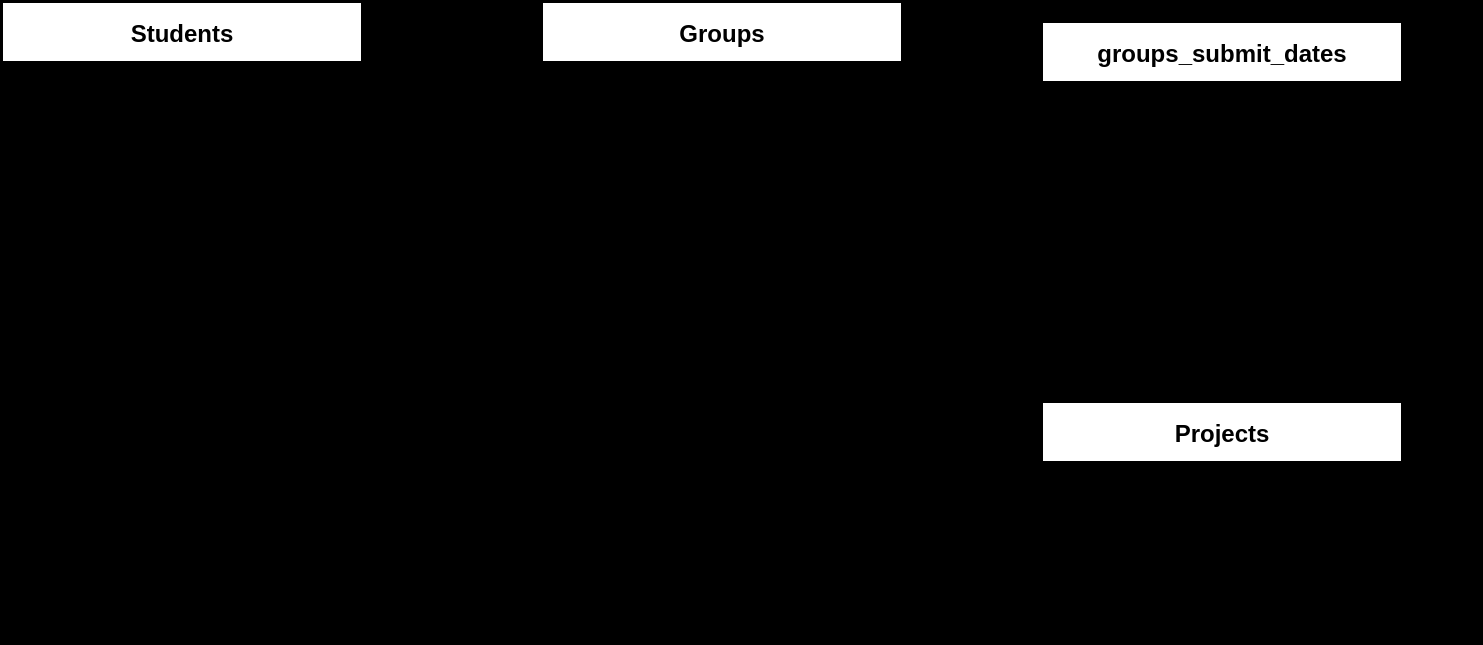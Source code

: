 <mxfile>
    <diagram id="D_WcS2-JJYFtkL73KbFf" name="Project.db Entities">
        <mxGraphModel dx="769" dy="563" grid="0" gridSize="10" guides="1" tooltips="1" connect="1" arrows="1" fold="1" page="1" pageScale="1" pageWidth="850" pageHeight="1100" background="#000000" math="0" shadow="0">
            <root>
                <mxCell id="0"/>
                <mxCell id="1" parent="0"/>
                <mxCell id="o3E-WvTK4Vj7PtoOEk9Z-1" value="Students" style="shape=table;startSize=30;container=1;collapsible=1;childLayout=tableLayout;fixedRows=1;rowLines=0;fontStyle=1;align=center;resizeLast=1;rounded=0;" parent="1" vertex="1">
                    <mxGeometry x="40" y="110" width="180" height="120" as="geometry"/>
                </mxCell>
                <mxCell id="o3E-WvTK4Vj7PtoOEk9Z-2" value="" style="shape=tableRow;horizontal=0;startSize=0;swimlaneHead=0;swimlaneBody=0;fillColor=none;collapsible=0;dropTarget=0;points=[[0,0.5],[1,0.5]];portConstraint=eastwest;top=0;left=0;right=0;bottom=1;rounded=1;" parent="o3E-WvTK4Vj7PtoOEk9Z-1" vertex="1">
                    <mxGeometry y="30" width="180" height="30" as="geometry"/>
                </mxCell>
                <mxCell id="o3E-WvTK4Vj7PtoOEk9Z-3" value="PK" style="shape=partialRectangle;connectable=0;fillColor=none;top=0;left=0;bottom=0;right=0;fontStyle=1;overflow=hidden;rounded=1;" parent="o3E-WvTK4Vj7PtoOEk9Z-2" vertex="1">
                    <mxGeometry width="30" height="30" as="geometry">
                        <mxRectangle width="30" height="30" as="alternateBounds"/>
                    </mxGeometry>
                </mxCell>
                <mxCell id="o3E-WvTK4Vj7PtoOEk9Z-4" value="id" style="shape=partialRectangle;connectable=0;fillColor=none;top=0;left=0;bottom=0;right=0;align=left;spacingLeft=6;fontStyle=5;overflow=hidden;rounded=1;" parent="o3E-WvTK4Vj7PtoOEk9Z-2" vertex="1">
                    <mxGeometry x="30" width="150" height="30" as="geometry">
                        <mxRectangle width="150" height="30" as="alternateBounds"/>
                    </mxGeometry>
                </mxCell>
                <mxCell id="o3E-WvTK4Vj7PtoOEk9Z-5" value="" style="shape=tableRow;horizontal=0;startSize=0;swimlaneHead=0;swimlaneBody=0;fillColor=none;collapsible=0;dropTarget=0;points=[[0,0.5],[1,0.5]];portConstraint=eastwest;top=0;left=0;right=0;bottom=0;rounded=1;" parent="o3E-WvTK4Vj7PtoOEk9Z-1" vertex="1">
                    <mxGeometry y="60" width="180" height="30" as="geometry"/>
                </mxCell>
                <mxCell id="o3E-WvTK4Vj7PtoOEk9Z-6" value="" style="shape=partialRectangle;connectable=0;fillColor=none;top=0;left=0;bottom=0;right=0;editable=1;overflow=hidden;rounded=1;" parent="o3E-WvTK4Vj7PtoOEk9Z-5" vertex="1">
                    <mxGeometry width="30" height="30" as="geometry">
                        <mxRectangle width="30" height="30" as="alternateBounds"/>
                    </mxGeometry>
                </mxCell>
                <mxCell id="o3E-WvTK4Vj7PtoOEk9Z-7" value="student_name" style="shape=partialRectangle;connectable=0;fillColor=none;top=0;left=0;bottom=0;right=0;align=left;spacingLeft=6;overflow=hidden;rounded=1;fontStyle=1" parent="o3E-WvTK4Vj7PtoOEk9Z-5" vertex="1">
                    <mxGeometry x="30" width="150" height="30" as="geometry">
                        <mxRectangle width="150" height="30" as="alternateBounds"/>
                    </mxGeometry>
                </mxCell>
                <mxCell id="o3E-WvTK4Vj7PtoOEk9Z-8" value="" style="shape=tableRow;horizontal=0;startSize=0;swimlaneHead=0;swimlaneBody=0;fillColor=none;collapsible=0;dropTarget=0;points=[[0,0.5],[1,0.5]];portConstraint=eastwest;top=0;left=0;right=0;bottom=0;rounded=1;" parent="o3E-WvTK4Vj7PtoOEk9Z-1" vertex="1">
                    <mxGeometry y="90" width="180" height="30" as="geometry"/>
                </mxCell>
                <mxCell id="o3E-WvTK4Vj7PtoOEk9Z-9" value="FK" style="shape=partialRectangle;connectable=0;fillColor=none;top=0;left=0;bottom=0;right=0;editable=1;overflow=hidden;rounded=1;" parent="o3E-WvTK4Vj7PtoOEk9Z-8" vertex="1">
                    <mxGeometry width="30" height="30" as="geometry">
                        <mxRectangle width="30" height="30" as="alternateBounds"/>
                    </mxGeometry>
                </mxCell>
                <mxCell id="o3E-WvTK4Vj7PtoOEk9Z-10" value="group_id" style="shape=partialRectangle;connectable=0;fillColor=none;top=0;left=0;bottom=0;right=0;align=left;spacingLeft=6;overflow=hidden;rounded=1;fontStyle=1" parent="o3E-WvTK4Vj7PtoOEk9Z-8" vertex="1">
                    <mxGeometry x="30" width="150" height="30" as="geometry">
                        <mxRectangle width="150" height="30" as="alternateBounds"/>
                    </mxGeometry>
                </mxCell>
                <mxCell id="o3E-WvTK4Vj7PtoOEk9Z-14" value="Groups" style="shape=table;startSize=30;container=1;collapsible=1;childLayout=tableLayout;fixedRows=1;rowLines=0;fontStyle=1;align=center;resizeLast=1;rounded=0;" parent="1" vertex="1">
                    <mxGeometry x="310" y="110" width="180" height="90" as="geometry"/>
                </mxCell>
                <mxCell id="o3E-WvTK4Vj7PtoOEk9Z-15" value="" style="shape=tableRow;horizontal=0;startSize=0;swimlaneHead=0;swimlaneBody=0;fillColor=none;collapsible=0;dropTarget=0;points=[[0,0.5],[1,0.5]];portConstraint=eastwest;top=0;left=0;right=0;bottom=1;rounded=1;" parent="o3E-WvTK4Vj7PtoOEk9Z-14" vertex="1">
                    <mxGeometry y="30" width="180" height="30" as="geometry"/>
                </mxCell>
                <mxCell id="o3E-WvTK4Vj7PtoOEk9Z-16" value="PK" style="shape=partialRectangle;connectable=0;fillColor=none;top=0;left=0;bottom=0;right=0;fontStyle=1;overflow=hidden;rounded=1;" parent="o3E-WvTK4Vj7PtoOEk9Z-15" vertex="1">
                    <mxGeometry width="30" height="30" as="geometry">
                        <mxRectangle width="30" height="30" as="alternateBounds"/>
                    </mxGeometry>
                </mxCell>
                <mxCell id="o3E-WvTK4Vj7PtoOEk9Z-17" value="id" style="shape=partialRectangle;connectable=0;fillColor=none;top=0;left=0;bottom=0;right=0;align=left;spacingLeft=6;fontStyle=5;overflow=hidden;rounded=1;" parent="o3E-WvTK4Vj7PtoOEk9Z-15" vertex="1">
                    <mxGeometry x="30" width="150" height="30" as="geometry">
                        <mxRectangle width="150" height="30" as="alternateBounds"/>
                    </mxGeometry>
                </mxCell>
                <mxCell id="o3E-WvTK4Vj7PtoOEk9Z-18" value="" style="shape=tableRow;horizontal=0;startSize=0;swimlaneHead=0;swimlaneBody=0;fillColor=none;collapsible=0;dropTarget=0;points=[[0,0.5],[1,0.5]];portConstraint=eastwest;top=0;left=0;right=0;bottom=0;rounded=1;" parent="o3E-WvTK4Vj7PtoOEk9Z-14" vertex="1">
                    <mxGeometry y="60" width="180" height="30" as="geometry"/>
                </mxCell>
                <mxCell id="o3E-WvTK4Vj7PtoOEk9Z-19" value="" style="shape=partialRectangle;connectable=0;fillColor=none;top=0;left=0;bottom=0;right=0;editable=1;overflow=hidden;rounded=1;" parent="o3E-WvTK4Vj7PtoOEk9Z-18" vertex="1">
                    <mxGeometry width="30" height="30" as="geometry">
                        <mxRectangle width="30" height="30" as="alternateBounds"/>
                    </mxGeometry>
                </mxCell>
                <mxCell id="o3E-WvTK4Vj7PtoOEk9Z-20" value="group_name" style="shape=partialRectangle;connectable=0;fillColor=none;top=0;left=0;bottom=0;right=0;align=left;spacingLeft=6;overflow=hidden;rounded=1;fontStyle=1" parent="o3E-WvTK4Vj7PtoOEk9Z-18" vertex="1">
                    <mxGeometry x="30" width="150" height="30" as="geometry">
                        <mxRectangle width="150" height="30" as="alternateBounds"/>
                    </mxGeometry>
                </mxCell>
                <mxCell id="o3E-WvTK4Vj7PtoOEk9Z-27" value="Projects" style="shape=table;startSize=30;container=1;collapsible=1;childLayout=tableLayout;fixedRows=1;rowLines=0;fontStyle=1;align=center;resizeLast=1;rounded=0;" parent="1" vertex="1">
                    <mxGeometry x="560" y="310" width="180" height="120" as="geometry"/>
                </mxCell>
                <mxCell id="o3E-WvTK4Vj7PtoOEk9Z-28" value="" style="shape=tableRow;horizontal=0;startSize=0;swimlaneHead=0;swimlaneBody=0;fillColor=none;collapsible=0;dropTarget=0;points=[[0,0.5],[1,0.5]];portConstraint=eastwest;top=0;left=0;right=0;bottom=1;rounded=1;" parent="o3E-WvTK4Vj7PtoOEk9Z-27" vertex="1">
                    <mxGeometry y="30" width="180" height="30" as="geometry"/>
                </mxCell>
                <mxCell id="o3E-WvTK4Vj7PtoOEk9Z-29" value="PK" style="shape=partialRectangle;connectable=0;fillColor=none;top=0;left=0;bottom=0;right=0;fontStyle=1;overflow=hidden;rounded=1;" parent="o3E-WvTK4Vj7PtoOEk9Z-28" vertex="1">
                    <mxGeometry width="30" height="30" as="geometry">
                        <mxRectangle width="30" height="30" as="alternateBounds"/>
                    </mxGeometry>
                </mxCell>
                <mxCell id="o3E-WvTK4Vj7PtoOEk9Z-30" value="id" style="shape=partialRectangle;connectable=0;fillColor=none;top=0;left=0;bottom=0;right=0;align=left;spacingLeft=6;fontStyle=5;overflow=hidden;rounded=1;" parent="o3E-WvTK4Vj7PtoOEk9Z-28" vertex="1">
                    <mxGeometry x="30" width="150" height="30" as="geometry">
                        <mxRectangle width="150" height="30" as="alternateBounds"/>
                    </mxGeometry>
                </mxCell>
                <mxCell id="o3E-WvTK4Vj7PtoOEk9Z-31" value="" style="shape=tableRow;horizontal=0;startSize=0;swimlaneHead=0;swimlaneBody=0;fillColor=none;collapsible=0;dropTarget=0;points=[[0,0.5],[1,0.5]];portConstraint=eastwest;top=0;left=0;right=0;bottom=0;rounded=1;" parent="o3E-WvTK4Vj7PtoOEk9Z-27" vertex="1">
                    <mxGeometry y="60" width="180" height="30" as="geometry"/>
                </mxCell>
                <mxCell id="o3E-WvTK4Vj7PtoOEk9Z-32" value="" style="shape=partialRectangle;connectable=0;fillColor=none;top=0;left=0;bottom=0;right=0;editable=1;overflow=hidden;rounded=1;" parent="o3E-WvTK4Vj7PtoOEk9Z-31" vertex="1">
                    <mxGeometry width="30" height="30" as="geometry">
                        <mxRectangle width="30" height="30" as="alternateBounds"/>
                    </mxGeometry>
                </mxCell>
                <mxCell id="o3E-WvTK4Vj7PtoOEk9Z-33" value="description" style="shape=partialRectangle;connectable=0;fillColor=none;top=0;left=0;bottom=0;right=0;align=left;spacingLeft=6;overflow=hidden;rounded=1;fontStyle=1" parent="o3E-WvTK4Vj7PtoOEk9Z-31" vertex="1">
                    <mxGeometry x="30" width="150" height="30" as="geometry">
                        <mxRectangle width="150" height="30" as="alternateBounds"/>
                    </mxGeometry>
                </mxCell>
                <mxCell id="o3E-WvTK4Vj7PtoOEk9Z-34" value="" style="shape=tableRow;horizontal=0;startSize=0;swimlaneHead=0;swimlaneBody=0;fillColor=none;collapsible=0;dropTarget=0;points=[[0,0.5],[1,0.5]];portConstraint=eastwest;top=0;left=0;right=0;bottom=0;rounded=1;" parent="o3E-WvTK4Vj7PtoOEk9Z-27" vertex="1">
                    <mxGeometry y="90" width="180" height="30" as="geometry"/>
                </mxCell>
                <mxCell id="o3E-WvTK4Vj7PtoOEk9Z-35" value="" style="shape=partialRectangle;connectable=0;fillColor=none;top=0;left=0;bottom=0;right=0;editable=1;overflow=hidden;rounded=1;" parent="o3E-WvTK4Vj7PtoOEk9Z-34" vertex="1">
                    <mxGeometry width="30" height="30" as="geometry">
                        <mxRectangle width="30" height="30" as="alternateBounds"/>
                    </mxGeometry>
                </mxCell>
                <mxCell id="o3E-WvTK4Vj7PtoOEk9Z-36" value="due_date" style="shape=partialRectangle;connectable=0;fillColor=none;top=0;left=0;bottom=0;right=0;align=left;spacingLeft=6;overflow=hidden;rounded=1;fontStyle=1" parent="o3E-WvTK4Vj7PtoOEk9Z-34" vertex="1">
                    <mxGeometry x="30" width="150" height="30" as="geometry">
                        <mxRectangle width="150" height="30" as="alternateBounds"/>
                    </mxGeometry>
                </mxCell>
                <mxCell id="FeZMoFCSwG7b7MJP59pV-14" value="groups_submit_dates" style="shape=table;startSize=30;container=1;collapsible=1;childLayout=tableLayout;fixedRows=1;rowLines=0;fontStyle=1;align=center;resizeLast=1;" parent="1" vertex="1">
                    <mxGeometry x="560" y="120" width="180" height="120" as="geometry"/>
                </mxCell>
                <mxCell id="FeZMoFCSwG7b7MJP59pV-15" value="" style="shape=tableRow;horizontal=0;startSize=0;swimlaneHead=0;swimlaneBody=0;fillColor=none;collapsible=0;dropTarget=0;points=[[0,0.5],[1,0.5]];portConstraint=eastwest;top=0;left=0;right=0;bottom=0;" parent="FeZMoFCSwG7b7MJP59pV-14" vertex="1">
                    <mxGeometry y="30" width="180" height="30" as="geometry"/>
                </mxCell>
                <mxCell id="FeZMoFCSwG7b7MJP59pV-16" value="PK,FK1" style="shape=partialRectangle;connectable=0;fillColor=none;top=0;left=0;bottom=0;right=0;fontStyle=1;overflow=hidden;" parent="FeZMoFCSwG7b7MJP59pV-15" vertex="1">
                    <mxGeometry width="60" height="30" as="geometry">
                        <mxRectangle width="60" height="30" as="alternateBounds"/>
                    </mxGeometry>
                </mxCell>
                <mxCell id="FeZMoFCSwG7b7MJP59pV-17" value="project_id" style="shape=partialRectangle;connectable=0;fillColor=none;top=0;left=0;bottom=0;right=0;align=left;spacingLeft=6;fontStyle=5;overflow=hidden;" parent="FeZMoFCSwG7b7MJP59pV-15" vertex="1">
                    <mxGeometry x="60" width="120" height="30" as="geometry">
                        <mxRectangle width="120" height="30" as="alternateBounds"/>
                    </mxGeometry>
                </mxCell>
                <mxCell id="FeZMoFCSwG7b7MJP59pV-18" value="" style="shape=tableRow;horizontal=0;startSize=0;swimlaneHead=0;swimlaneBody=0;fillColor=none;collapsible=0;dropTarget=0;points=[[0,0.5],[1,0.5]];portConstraint=eastwest;top=0;left=0;right=0;bottom=1;" parent="FeZMoFCSwG7b7MJP59pV-14" vertex="1">
                    <mxGeometry y="60" width="180" height="30" as="geometry"/>
                </mxCell>
                <mxCell id="FeZMoFCSwG7b7MJP59pV-19" value="PK,FK2" style="shape=partialRectangle;connectable=0;fillColor=none;top=0;left=0;bottom=0;right=0;fontStyle=1;overflow=hidden;" parent="FeZMoFCSwG7b7MJP59pV-18" vertex="1">
                    <mxGeometry width="60" height="30" as="geometry">
                        <mxRectangle width="60" height="30" as="alternateBounds"/>
                    </mxGeometry>
                </mxCell>
                <mxCell id="FeZMoFCSwG7b7MJP59pV-20" value="group_id" style="shape=partialRectangle;connectable=0;fillColor=none;top=0;left=0;bottom=0;right=0;align=left;spacingLeft=6;fontStyle=5;overflow=hidden;" parent="FeZMoFCSwG7b7MJP59pV-18" vertex="1">
                    <mxGeometry x="60" width="120" height="30" as="geometry">
                        <mxRectangle width="120" height="30" as="alternateBounds"/>
                    </mxGeometry>
                </mxCell>
                <mxCell id="FeZMoFCSwG7b7MJP59pV-21" value="" style="shape=tableRow;horizontal=0;startSize=0;swimlaneHead=0;swimlaneBody=0;fillColor=none;collapsible=0;dropTarget=0;points=[[0,0.5],[1,0.5]];portConstraint=eastwest;top=0;left=0;right=0;bottom=0;" parent="FeZMoFCSwG7b7MJP59pV-14" vertex="1">
                    <mxGeometry y="90" width="180" height="30" as="geometry"/>
                </mxCell>
                <mxCell id="FeZMoFCSwG7b7MJP59pV-22" value="" style="shape=partialRectangle;connectable=0;fillColor=none;top=0;left=0;bottom=0;right=0;editable=1;overflow=hidden;" parent="FeZMoFCSwG7b7MJP59pV-21" vertex="1">
                    <mxGeometry width="60" height="30" as="geometry">
                        <mxRectangle width="60" height="30" as="alternateBounds"/>
                    </mxGeometry>
                </mxCell>
                <mxCell id="FeZMoFCSwG7b7MJP59pV-23" value="submit_date" style="shape=partialRectangle;connectable=0;fillColor=none;top=0;left=0;bottom=0;right=0;align=left;spacingLeft=6;overflow=hidden;" parent="FeZMoFCSwG7b7MJP59pV-21" vertex="1">
                    <mxGeometry x="60" width="120" height="30" as="geometry">
                        <mxRectangle width="120" height="30" as="alternateBounds"/>
                    </mxGeometry>
                </mxCell>
                <mxCell id="FeZMoFCSwG7b7MJP59pV-27" value="" style="edgeStyle=entityRelationEdgeStyle;fontSize=12;html=1;endArrow=ERmandOne;startArrow=ERzeroToMany;shadow=0;startFill=0;exitX=1;exitY=0.5;exitDx=0;exitDy=0;entryX=0;entryY=0.5;entryDx=0;entryDy=0;" parent="1" source="o3E-WvTK4Vj7PtoOEk9Z-8" target="o3E-WvTK4Vj7PtoOEk9Z-15" edge="1">
                    <mxGeometry width="100" height="100" relative="1" as="geometry">
                        <mxPoint x="360" y="260" as="sourcePoint"/>
                        <mxPoint x="20" y="380" as="targetPoint"/>
                    </mxGeometry>
                </mxCell>
                <mxCell id="G4W-RKjV4J468SaxD6cj-1" value="" style="edgeStyle=entityRelationEdgeStyle;fontSize=12;html=1;endArrow=ERoneToMany;startArrow=ERmandOne;shadow=0;startFill=0;exitX=1;exitY=0.5;exitDx=0;exitDy=0;entryX=0;entryY=0.5;entryDx=0;entryDy=0;endFill=0;" parent="1" source="o3E-WvTK4Vj7PtoOEk9Z-15" target="FeZMoFCSwG7b7MJP59pV-18" edge="1">
                    <mxGeometry width="100" height="100" relative="1" as="geometry">
                        <mxPoint x="230" y="225" as="sourcePoint"/>
                        <mxPoint x="320" y="165" as="targetPoint"/>
                    </mxGeometry>
                </mxCell>
                <mxCell id="G4W-RKjV4J468SaxD6cj-2" value="" style="edgeStyle=entityRelationEdgeStyle;fontSize=12;html=1;endArrow=ERoneToMany;startArrow=ERmandOne;shadow=0;startFill=0;exitX=1;exitY=0.5;exitDx=0;exitDy=0;entryX=1;entryY=0.5;entryDx=0;entryDy=0;endFill=0;" parent="1" source="o3E-WvTK4Vj7PtoOEk9Z-28" target="FeZMoFCSwG7b7MJP59pV-15" edge="1">
                    <mxGeometry width="100" height="100" relative="1" as="geometry">
                        <mxPoint x="340" y="270" as="sourcePoint"/>
                        <mxPoint x="410" y="310" as="targetPoint"/>
                    </mxGeometry>
                </mxCell>
                <mxCell id="TL_9u_QEmrIyYGuAh2ha-1" value="&lt;h1&gt;Bold Font Style&lt;/h1&gt;&lt;div&gt;Attribute NOT NULL&lt;/div&gt;&lt;div&gt;&lt;br&gt;&lt;/div&gt;" style="text;html=1;strokeColor=none;fillColor=none;spacing=5;spacingTop=-20;whiteSpace=wrap;overflow=hidden;rounded=0;" parent="1" vertex="1">
                    <mxGeometry x="170" y="300" width="190" height="120" as="geometry"/>
                </mxCell>
            </root>
        </mxGraphModel>
    </diagram>
</mxfile>